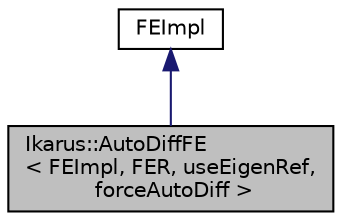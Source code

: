 digraph "Ikarus::AutoDiffFE&lt; FEImpl, FER, useEigenRef, forceAutoDiff &gt;"
{
 // LATEX_PDF_SIZE
  edge [fontname="Helvetica",fontsize="10",labelfontname="Helvetica",labelfontsize="10"];
  node [fontname="Helvetica",fontsize="10",shape=record];
  Node1 [label="Ikarus::AutoDiffFE\l\< FEImpl, FER, useEigenRef,\l forceAutoDiff \>",height=0.2,width=0.4,color="black", fillcolor="grey75", style="filled", fontcolor="black",tooltip="AutoDiffFE class, an automatic differentiation wrapper for finite elements."];
  Node2 -> Node1 [dir="back",color="midnightblue",fontsize="10",style="solid",fontname="Helvetica"];
  Node2 [label="FEImpl",height=0.2,width=0.4,color="black", fillcolor="white", style="filled",tooltip=" "];
}
